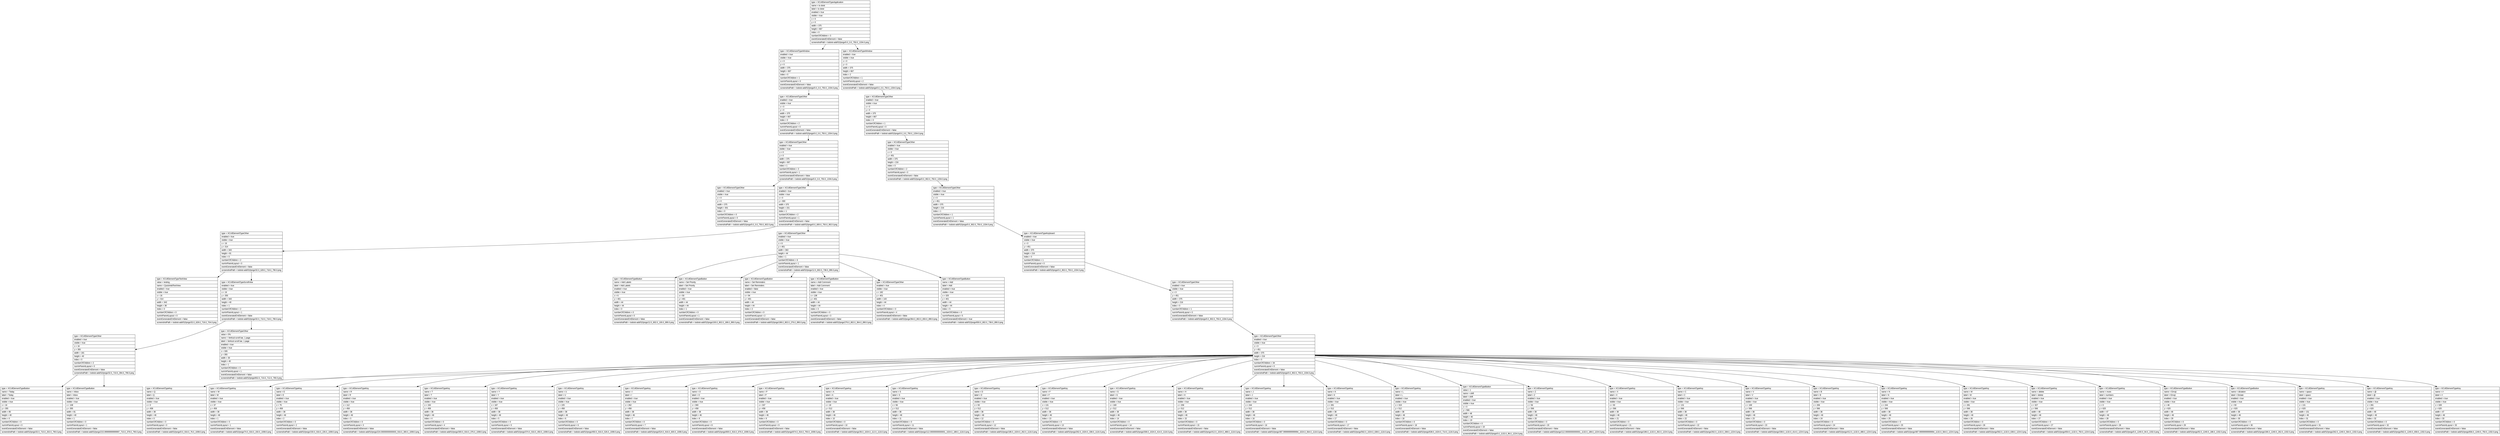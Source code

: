 digraph Layout {

	node [shape=record fontname=Arial];

	0	[label="{type = XCUIElementTypeApplication\l|name = to doist\l|label = to doist\l|enabled = true\l|visible = true\l|x = 0\l|y = 0\l|width = 375\l|height = 667\l|index = 0\l|numberOfChildren = 3\l|eventGeneratedOnElement = false \l|screenshotPath = todoist-add/S2/pngs/0.0_0.0_750.0_1334.0.png\l}"]
	1	[label="{type = XCUIElementTypeWindow\l|enabled = true\l|visible = true\l|x = 0\l|y = 0\l|width = 375\l|height = 667\l|index = 0\l|numberOfChildren = 1\l|numInParentLayout = 0\l|eventGeneratedOnElement = false \l|screenshotPath = todoist-add/S2/pngs/0.0_0.0_750.0_1334.0.png\l}"]
	2	[label="{type = XCUIElementTypeWindow\l|enabled = true\l|visible = true\l|x = 0\l|y = 0\l|width = 375\l|height = 667\l|index = 2\l|numberOfChildren = 1\l|numInParentLayout = 2\l|eventGeneratedOnElement = false \l|screenshotPath = todoist-add/S2/pngs/0.0_0.0_750.0_1334.0.png\l}"]
	3	[label="{type = XCUIElementTypeOther\l|enabled = true\l|visible = true\l|x = 0\l|y = 0\l|width = 375\l|height = 667\l|index = 0\l|numberOfChildren = 2\l|numInParentLayout = 0\l|eventGeneratedOnElement = false \l|screenshotPath = todoist-add/S2/pngs/0.0_0.0_750.0_1334.0.png\l}"]
	4	[label="{type = XCUIElementTypeOther\l|enabled = true\l|visible = true\l|x = 0\l|y = 0\l|width = 375\l|height = 667\l|index = 0\l|numberOfChildren = 1\l|numInParentLayout = 0\l|eventGeneratedOnElement = false \l|screenshotPath = todoist-add/S2/pngs/0.0_0.0_750.0_1334.0.png\l}"]
	5	[label="{type = XCUIElementTypeOther\l|enabled = true\l|visible = true\l|x = 0\l|y = 0\l|width = 375\l|height = 667\l|index = 1\l|numberOfChildren = 3\l|numInParentLayout = 1\l|eventGeneratedOnElement = false \l|screenshotPath = todoist-add/S2/pngs/0.0_0.0_750.0_1334.0.png\l}"]
	6	[label="{type = XCUIElementTypeOther\l|enabled = true\l|visible = true\l|x = 0\l|y = 451\l|width = 375\l|height = 216\l|index = 0\l|numberOfChildren = 2\l|numInParentLayout = 0\l|eventGeneratedOnElement = false \l|screenshotPath = todoist-add/S2/pngs/0.0_902.0_750.0_1334.0.png\l}"]
	7	[label="{type = XCUIElementTypeOther\l|enabled = true\l|visible = true\l|x = 0\l|y = 0\l|width = 375\l|height = 301\l|index = 0\l|numberOfChildren = 0\l|numInParentLayout = 0\l|eventGeneratedOnElement = false \l|screenshotPath = todoist-add/S2/pngs/0.0_0.0_750.0_602.0.png\l}"]
	8	[label="{type = XCUIElementTypeOther\l|enabled = true\l|visible = true\l|x = 0\l|y = 300\l|width = 375\l|height = 151\l|index = 1\l|numberOfChildren = 2\l|numInParentLayout = 1\l|eventGeneratedOnElement = false \l|screenshotPath = todoist-add/S2/pngs/0.0_600.0_750.0_902.0.png\l}"]
	9	[label="{type = XCUIElementTypeOther\l|enabled = true\l|visible = true\l|x = 0\l|y = 451\l|width = 375\l|height = 216\l|index = 1\l|numberOfChildren = 1\l|numInParentLayout = 1\l|eventGeneratedOnElement = false \l|screenshotPath = todoist-add/S2/pngs/0.0_902.0_750.0_1334.0.png\l}"]
	10	[label="{type = XCUIElementTypeOther\l|enabled = true\l|visible = true\l|x = 16\l|y = 314\l|width = 343\l|height = 81\l|index = 0\l|numberOfChildren = 2\l|numInParentLayout = 0\l|eventGeneratedOnElement = false \l|screenshotPath = todoist-add/S2/pngs/32.0_628.0_718.0_790.0.png\l}"]
	11	[label="{type = XCUIElementTypeOther\l|enabled = true\l|visible = true\l|x = 6\l|y = 401\l|width = 363\l|height = 44\l|index = 1\l|numberOfChildren = 6\l|numInParentLayout = 1\l|eventGeneratedOnElement = false \l|screenshotPath = todoist-add/S2/pngs/12.0_802.0_738.0_890.0.png\l}"]
	12	[label="{type = XCUIElementTypeKeyboard\l|enabled = true\l|visible = true\l|x = 0\l|y = 451\l|width = 375\l|height = 216\l|index = 0\l|numberOfChildren = 1\l|numInParentLayout = 0\l|eventGeneratedOnElement = false \l|screenshotPath = todoist-add/S2/pngs/0.0_902.0_750.0_1334.0.png\l}"]
	13	[label="{type = XCUIElementTypeTextView\l|value = testing\l|name = QuickAddTextView\l|enabled = true\l|visible = true\l|x = 16\l|y = 314\l|width = 343\l|height = 38\l|index = 0\l|numberOfChildren = 0\l|numInParentLayout = 0\l|eventGeneratedOnElement = false \l|screenshotPath = todoist-add/S2/pngs/32.0_628.0_718.0_704.0.png\l}"]
	14	[label="{type = XCUIElementTypeScrollView\l|enabled = true\l|visible = true\l|x = 16\l|y = 355\l|width = 343\l|height = 40\l|index = 1\l|numberOfChildren = 2\l|numInParentLayout = 1\l|eventGeneratedOnElement = false \l|screenshotPath = todoist-add/S2/pngs/32.0_710.0_718.0_790.0.png\l}"]
	15	[label="{type = XCUIElementTypeButton\l|name = Add Labels\l|label = Add Labels\l|enabled = true\l|visible = true\l|x = 6\l|y = 401\l|width = 44\l|height = 44\l|index = 0\l|numberOfChildren = 0\l|numInParentLayout = 0\l|eventGeneratedOnElement = false \l|screenshotPath = todoist-add/S2/pngs/12.0_802.0_100.0_890.0.png\l}"]
	16	[label="{type = XCUIElementTypeButton\l|name = Set Priority\l|label = Set Priority\l|enabled = true\l|visible = true\l|x = 50\l|y = 401\l|width = 44\l|height = 44\l|index = 1\l|numberOfChildren = 0\l|numInParentLayout = 1\l|eventGeneratedOnElement = false \l|screenshotPath = todoist-add/S2/pngs/100.0_802.0_188.0_890.0.png\l}"]
	17	[label="{type = XCUIElementTypeButton\l|name = Set Reminders\l|label = Set Reminders\l|enabled = false\l|visible = true\l|x = 94\l|y = 401\l|width = 44\l|height = 44\l|index = 2\l|numberOfChildren = 0\l|numInParentLayout = 2\l|eventGeneratedOnElement = false \l|screenshotPath = todoist-add/S2/pngs/188.0_802.0_276.0_890.0.png\l}"]
	18	[label="{type = XCUIElementTypeButton\l|name = Add Comment\l|label = Add Comment\l|enabled = true\l|visible = true\l|x = 138\l|y = 401\l|width = 44\l|height = 44\l|index = 3\l|numberOfChildren = 0\l|numInParentLayout = 3\l|eventGeneratedOnElement = false \l|screenshotPath = todoist-add/S2/pngs/276.0_802.0_364.0_890.0.png\l}"]
	19	[label="{type = XCUIElementTypeOther\l|enabled = true\l|visible = true\l|x = 182\l|y = 401\l|width = 143\l|height = 44\l|index = 4\l|numberOfChildren = 0\l|numInParentLayout = 4\l|eventGeneratedOnElement = false \l|screenshotPath = todoist-add/S2/pngs/364.0_802.0_650.0_890.0.png\l}"]
	20	[label="{type = XCUIElementTypeButton\l|name = Add\l|label = Add\l|enabled = true\l|visible = true\l|x = 325\l|y = 401\l|width = 44\l|height = 44\l|index = 5\l|numberOfChildren = 0\l|numInParentLayout = 5\l|eventGeneratedOnElement = true \l|screenshotPath = todoist-add/S2/pngs/650.0_802.0_738.0_890.0.png\l}"]
	21	[label="{type = XCUIElementTypeOther\l|enabled = true\l|visible = true\l|x = 0\l|y = 451\l|width = 375\l|height = 216\l|index = 0\l|numberOfChildren = 1\l|numInParentLayout = 0\l|eventGeneratedOnElement = false \l|screenshotPath = todoist-add/S2/pngs/0.0_902.0_750.0_1334.0.png\l}"]
	22	[label="{type = XCUIElementTypeOther\l|enabled = true\l|visible = true\l|x = 16\l|y = 355\l|width = 181\l|height = 40\l|index = 0\l|numberOfChildren = 2\l|numInParentLayout = 0\l|eventGeneratedOnElement = false \l|screenshotPath = todoist-add/S2/pngs/32.0_710.0_394.0_790.0.png\l}"]
	23	[label="{type = XCUIElementTypeOther\l|value = 0%\l|name = Vertical scroll bar, 1 page\l|label = Vertical scroll bar, 1 page\l|enabled = true\l|visible = true\l|x = 326\l|y = 355\l|width = 30\l|height = 40\l|index = 1\l|numberOfChildren = 0\l|numInParentLayout = 1\l|eventGeneratedOnElement = false \l|screenshotPath = todoist-add/S2/pngs/652.0_710.0_712.0_790.0.png\l}"]
	24	[label="{type = XCUIElementTypeOther\l|enabled = true\l|visible = true\l|x = 0\l|y = 451\l|width = 375\l|height = 216\l|index = 0\l|numberOfChildren = 34\l|numInParentLayout = 0\l|eventGeneratedOnElement = false \l|screenshotPath = todoist-add/S2/pngs/0.0_902.0_750.0_1334.0.png\l}"]
	25	[label="{type = XCUIElementTypeButton\l|name = Today\l|label = Today\l|enabled = true\l|visible = true\l|x = 16\l|y = 355\l|width = 85\l|height = 40\l|index = 0\l|numberOfChildren = 0\l|numInParentLayout = 0\l|eventGeneratedOnElement = false \l|screenshotPath = todoist-add/S2/pngs/32.0_710.0_202.0_790.0.png\l}"]
	26	[label="{type = XCUIElementTypeButton\l|name = Inbox\l|label = Inbox\l|enabled = true\l|visible = true\l|x = 108\l|y = 355\l|width = 81\l|height = 40\l|index = 1\l|numberOfChildren = 0\l|numInParentLayout = 1\l|eventGeneratedOnElement = false \l|screenshotPath = todoist-add/S2/pngs/215.99999999999997_710.0_378.0_790.0.png\l}"]
	27	[label="{type = XCUIElementTypeKey\l|name = Q\l|label = Q\l|enabled = true\l|visible = true\l|x = 0\l|y = 458\l|width = 38\l|height = 46\l|index = 0\l|numberOfChildren = 0\l|numInParentLayout = 0\l|eventGeneratedOnElement = false \l|screenshotPath = todoist-add/S2/pngs/0.0_916.0_76.0_1008.0.png\l}"]
	28	[label="{type = XCUIElementTypeKey\l|name = W\l|label = W\l|enabled = true\l|visible = true\l|x = 37\l|y = 458\l|width = 38\l|height = 46\l|index = 1\l|numberOfChildren = 0\l|numInParentLayout = 1\l|eventGeneratedOnElement = false \l|screenshotPath = todoist-add/S2/pngs/74.0_916.0_150.0_1008.0.png\l}"]
	29	[label="{type = XCUIElementTypeKey\l|name = E\l|label = E\l|enabled = true\l|visible = true\l|x = 75\l|y = 458\l|width = 38\l|height = 46\l|index = 2\l|numberOfChildren = 0\l|numInParentLayout = 2\l|eventGeneratedOnElement = false \l|screenshotPath = todoist-add/S2/pngs/150.0_916.0_226.0_1008.0.png\l}"]
	30	[label="{type = XCUIElementTypeKey\l|name = R\l|label = R\l|enabled = true\l|visible = true\l|x = 112\l|y = 458\l|width = 38\l|height = 46\l|index = 3\l|numberOfChildren = 0\l|numInParentLayout = 3\l|eventGeneratedOnElement = false \l|screenshotPath = todoist-add/S2/pngs/224.00000000000003_916.0_300.0_1008.0.png\l}"]
	31	[label="{type = XCUIElementTypeKey\l|name = T\l|label = T\l|enabled = true\l|visible = true\l|x = 150\l|y = 458\l|width = 38\l|height = 46\l|index = 4\l|numberOfChildren = 0\l|numInParentLayout = 4\l|eventGeneratedOnElement = false \l|screenshotPath = todoist-add/S2/pngs/300.0_916.0_376.0_1008.0.png\l}"]
	32	[label="{type = XCUIElementTypeKey\l|name = Y\l|label = Y\l|enabled = true\l|visible = true\l|x = 187\l|y = 458\l|width = 38\l|height = 46\l|index = 5\l|numberOfChildren = 0\l|numInParentLayout = 5\l|eventGeneratedOnElement = false \l|screenshotPath = todoist-add/S2/pngs/374.0_916.0_450.0_1008.0.png\l}"]
	33	[label="{type = XCUIElementTypeKey\l|name = U\l|label = U\l|enabled = true\l|visible = true\l|x = 225\l|y = 458\l|width = 38\l|height = 46\l|index = 6\l|numberOfChildren = 0\l|numInParentLayout = 6\l|eventGeneratedOnElement = false \l|screenshotPath = todoist-add/S2/pngs/450.0_916.0_526.0_1008.0.png\l}"]
	34	[label="{type = XCUIElementTypeKey\l|name = I\l|label = I\l|enabled = true\l|visible = true\l|x = 262\l|y = 458\l|width = 38\l|height = 46\l|index = 7\l|numberOfChildren = 0\l|numInParentLayout = 7\l|eventGeneratedOnElement = false \l|screenshotPath = todoist-add/S2/pngs/524.0_916.0_600.0_1008.0.png\l}"]
	35	[label="{type = XCUIElementTypeKey\l|name = O\l|label = O\l|enabled = true\l|visible = true\l|x = 300\l|y = 458\l|width = 38\l|height = 46\l|index = 8\l|numberOfChildren = 0\l|numInParentLayout = 8\l|eventGeneratedOnElement = false \l|screenshotPath = todoist-add/S2/pngs/600.0_916.0_676.0_1008.0.png\l}"]
	36	[label="{type = XCUIElementTypeKey\l|name = P\l|label = P\l|enabled = true\l|visible = true\l|x = 337\l|y = 458\l|width = 38\l|height = 46\l|index = 9\l|numberOfChildren = 0\l|numInParentLayout = 9\l|eventGeneratedOnElement = false \l|screenshotPath = todoist-add/S2/pngs/674.0_916.0_750.0_1008.0.png\l}"]
	37	[label="{type = XCUIElementTypeKey\l|name = A\l|label = A\l|enabled = true\l|visible = true\l|x = 18\l|y = 512\l|width = 38\l|height = 46\l|index = 10\l|numberOfChildren = 0\l|numInParentLayout = 10\l|eventGeneratedOnElement = false \l|screenshotPath = todoist-add/S2/pngs/36.0_1024.0_112.0_1116.0.png\l}"]
	38	[label="{type = XCUIElementTypeKey\l|name = S\l|label = S\l|enabled = true\l|visible = true\l|x = 56\l|y = 512\l|width = 38\l|height = 46\l|index = 11\l|numberOfChildren = 0\l|numInParentLayout = 11\l|eventGeneratedOnElement = false \l|screenshotPath = todoist-add/S2/pngs/112.00000000000001_1024.0_188.0_1116.0.png\l}"]
	39	[label="{type = XCUIElementTypeKey\l|name = D\l|label = D\l|enabled = true\l|visible = true\l|x = 93\l|y = 512\l|width = 38\l|height = 46\l|index = 12\l|numberOfChildren = 0\l|numInParentLayout = 12\l|eventGeneratedOnElement = false \l|screenshotPath = todoist-add/S2/pngs/186.0_1024.0_262.0_1116.0.png\l}"]
	40	[label="{type = XCUIElementTypeKey\l|name = F\l|label = F\l|enabled = true\l|visible = true\l|x = 131\l|y = 512\l|width = 38\l|height = 46\l|index = 13\l|numberOfChildren = 0\l|numInParentLayout = 13\l|eventGeneratedOnElement = false \l|screenshotPath = todoist-add/S2/pngs/262.0_1024.0_338.0_1116.0.png\l}"]
	41	[label="{type = XCUIElementTypeKey\l|name = G\l|label = G\l|enabled = true\l|visible = true\l|x = 169\l|y = 512\l|width = 38\l|height = 46\l|index = 14\l|numberOfChildren = 0\l|numInParentLayout = 14\l|eventGeneratedOnElement = false \l|screenshotPath = todoist-add/S2/pngs/338.0_1024.0_414.0_1116.0.png\l}"]
	42	[label="{type = XCUIElementTypeKey\l|name = H\l|label = H\l|enabled = true\l|visible = true\l|x = 206\l|y = 512\l|width = 38\l|height = 46\l|index = 15\l|numberOfChildren = 0\l|numInParentLayout = 15\l|eventGeneratedOnElement = false \l|screenshotPath = todoist-add/S2/pngs/412.0_1024.0_488.0_1116.0.png\l}"]
	43	[label="{type = XCUIElementTypeKey\l|name = J\l|label = J\l|enabled = true\l|visible = true\l|x = 244\l|y = 512\l|width = 38\l|height = 46\l|index = 16\l|numberOfChildren = 0\l|numInParentLayout = 16\l|eventGeneratedOnElement = false \l|screenshotPath = todoist-add/S2/pngs/487.99999999999994_1024.0_564.0_1116.0.png\l}"]
	44	[label="{type = XCUIElementTypeKey\l|name = K\l|label = K\l|enabled = true\l|visible = true\l|x = 281\l|y = 512\l|width = 38\l|height = 46\l|index = 17\l|numberOfChildren = 0\l|numInParentLayout = 17\l|eventGeneratedOnElement = false \l|screenshotPath = todoist-add/S2/pngs/562.0_1024.0_638.0_1116.0.png\l}"]
	45	[label="{type = XCUIElementTypeKey\l|name = L\l|label = L\l|enabled = true\l|visible = true\l|x = 319\l|y = 512\l|width = 38\l|height = 46\l|index = 18\l|numberOfChildren = 0\l|numInParentLayout = 18\l|eventGeneratedOnElement = false \l|screenshotPath = todoist-add/S2/pngs/638.0_1024.0_714.0_1116.0.png\l}"]
	46	[label="{type = XCUIElementTypeButton\l|value = 1\l|name = shift\l|label = shift\l|enabled = true\l|visible = true\l|x = 0\l|y = 566\l|width = 48\l|height = 46\l|index = 19\l|numberOfChildren = 0\l|numInParentLayout = 19\l|eventGeneratedOnElement = false \l|screenshotPath = todoist-add/S2/pngs/0.0_1132.0_96.0_1224.0.png\l}"]
	47	[label="{type = XCUIElementTypeKey\l|name = Z\l|label = Z\l|enabled = true\l|visible = true\l|x = 56\l|y = 566\l|width = 38\l|height = 46\l|index = 20\l|numberOfChildren = 0\l|numInParentLayout = 20\l|eventGeneratedOnElement = false \l|screenshotPath = todoist-add/S2/pngs/112.00000000000001_1132.0_188.0_1224.0.png\l}"]
	48	[label="{type = XCUIElementTypeKey\l|name = X\l|label = X\l|enabled = true\l|visible = true\l|x = 93\l|y = 566\l|width = 38\l|height = 46\l|index = 21\l|numberOfChildren = 0\l|numInParentLayout = 21\l|eventGeneratedOnElement = false \l|screenshotPath = todoist-add/S2/pngs/186.0_1132.0_262.0_1224.0.png\l}"]
	49	[label="{type = XCUIElementTypeKey\l|name = C\l|label = C\l|enabled = true\l|visible = true\l|x = 131\l|y = 566\l|width = 38\l|height = 46\l|index = 22\l|numberOfChildren = 0\l|numInParentLayout = 22\l|eventGeneratedOnElement = false \l|screenshotPath = todoist-add/S2/pngs/262.0_1132.0_338.0_1224.0.png\l}"]
	50	[label="{type = XCUIElementTypeKey\l|name = V\l|label = V\l|enabled = true\l|visible = true\l|x = 169\l|y = 566\l|width = 38\l|height = 46\l|index = 23\l|numberOfChildren = 0\l|numInParentLayout = 23\l|eventGeneratedOnElement = false \l|screenshotPath = todoist-add/S2/pngs/338.0_1132.0_414.0_1224.0.png\l}"]
	51	[label="{type = XCUIElementTypeKey\l|name = B\l|label = B\l|enabled = true\l|visible = true\l|x = 206\l|y = 566\l|width = 38\l|height = 46\l|index = 24\l|numberOfChildren = 0\l|numInParentLayout = 24\l|eventGeneratedOnElement = false \l|screenshotPath = todoist-add/S2/pngs/412.0_1132.0_488.0_1224.0.png\l}"]
	52	[label="{type = XCUIElementTypeKey\l|name = N\l|label = N\l|enabled = true\l|visible = true\l|x = 244\l|y = 566\l|width = 38\l|height = 46\l|index = 25\l|numberOfChildren = 0\l|numInParentLayout = 25\l|eventGeneratedOnElement = false \l|screenshotPath = todoist-add/S2/pngs/487.99999999999994_1132.0_564.0_1224.0.png\l}"]
	53	[label="{type = XCUIElementTypeKey\l|name = M\l|label = M\l|enabled = true\l|visible = true\l|x = 281\l|y = 566\l|width = 38\l|height = 46\l|index = 26\l|numberOfChildren = 0\l|numInParentLayout = 26\l|eventGeneratedOnElement = false \l|screenshotPath = todoist-add/S2/pngs/562.0_1132.0_638.0_1224.0.png\l}"]
	54	[label="{type = XCUIElementTypeKey\l|name = delete\l|label = delete\l|enabled = true\l|visible = true\l|x = 327\l|y = 566\l|width = 48\l|height = 46\l|index = 27\l|numberOfChildren = 0\l|numInParentLayout = 27\l|eventGeneratedOnElement = false \l|screenshotPath = todoist-add/S2/pngs/654.0_1132.0_750.0_1224.0.png\l}"]
	55	[label="{type = XCUIElementTypeKey\l|name = more\l|label = numbers\l|enabled = true\l|visible = true\l|x = 0\l|y = 620\l|width = 47\l|height = 46\l|index = 28\l|numberOfChildren = 0\l|numInParentLayout = 28\l|eventGeneratedOnElement = false \l|screenshotPath = todoist-add/S2/pngs/0.0_1240.0_94.0_1332.0.png\l}"]
	56	[label="{type = XCUIElementTypeButton\l|name = Emoji\l|label = Emoji\l|enabled = true\l|visible = true\l|x = 46\l|y = 620\l|width = 48\l|height = 46\l|index = 29\l|numberOfChildren = 0\l|numInParentLayout = 29\l|eventGeneratedOnElement = false \l|screenshotPath = todoist-add/S2/pngs/92.0_1240.0_188.0_1332.0.png\l}"]
	57	[label="{type = XCUIElementTypeButton\l|name = dictation\l|label = Dictate\l|enabled = true\l|visible = true\l|x = 93\l|y = 620\l|width = 38\l|height = 46\l|index = 30\l|numberOfChildren = 0\l|numInParentLayout = 30\l|eventGeneratedOnElement = false \l|screenshotPath = todoist-add/S2/pngs/186.0_1240.0_262.0_1332.0.png\l}"]
	58	[label="{type = XCUIElementTypeKey\l|name = space\l|label = space\l|enabled = true\l|visible = true\l|x = 131\l|y = 620\l|width = 151\l|height = 46\l|index = 31\l|numberOfChildren = 0\l|numInParentLayout = 31\l|eventGeneratedOnElement = false \l|screenshotPath = todoist-add/S2/pngs/262.0_1240.0_564.0_1332.0.png\l}"]
	59	[label="{type = XCUIElementTypeKey\l|name = @\l|label = @\l|enabled = true\l|visible = true\l|x = 281\l|y = 620\l|width = 48\l|height = 46\l|index = 32\l|numberOfChildren = 0\l|numInParentLayout = 32\l|eventGeneratedOnElement = false \l|screenshotPath = todoist-add/S2/pngs/562.0_1240.0_658.0_1332.0.png\l}"]
	60	[label="{type = XCUIElementTypeKey\l|name = #\l|label = #\l|enabled = true\l|visible = true\l|x = 328\l|y = 620\l|width = 47\l|height = 46\l|index = 33\l|numberOfChildren = 0\l|numInParentLayout = 33\l|eventGeneratedOnElement = false \l|screenshotPath = todoist-add/S2/pngs/656.0_1240.0_750.0_1332.0.png\l}"]


	0 -> 1
	0 -> 2
	1 -> 3
	2 -> 4
	3 -> 5
	4 -> 6
	5 -> 7
	5 -> 8
	6 -> 9
	8 -> 10
	8 -> 11
	9 -> 12
	10 -> 13
	10 -> 14
	11 -> 15
	11 -> 16
	11 -> 17
	11 -> 18
	11 -> 19
	11 -> 20
	12 -> 21
	14 -> 22
	14 -> 23
	21 -> 24
	22 -> 25
	22 -> 26
	24 -> 27
	24 -> 28
	24 -> 29
	24 -> 30
	24 -> 31
	24 -> 32
	24 -> 33
	24 -> 34
	24 -> 35
	24 -> 36
	24 -> 37
	24 -> 38
	24 -> 39
	24 -> 40
	24 -> 41
	24 -> 42
	24 -> 43
	24 -> 44
	24 -> 45
	24 -> 46
	24 -> 47
	24 -> 48
	24 -> 49
	24 -> 50
	24 -> 51
	24 -> 52
	24 -> 53
	24 -> 54
	24 -> 55
	24 -> 56
	24 -> 57
	24 -> 58
	24 -> 59
	24 -> 60


}